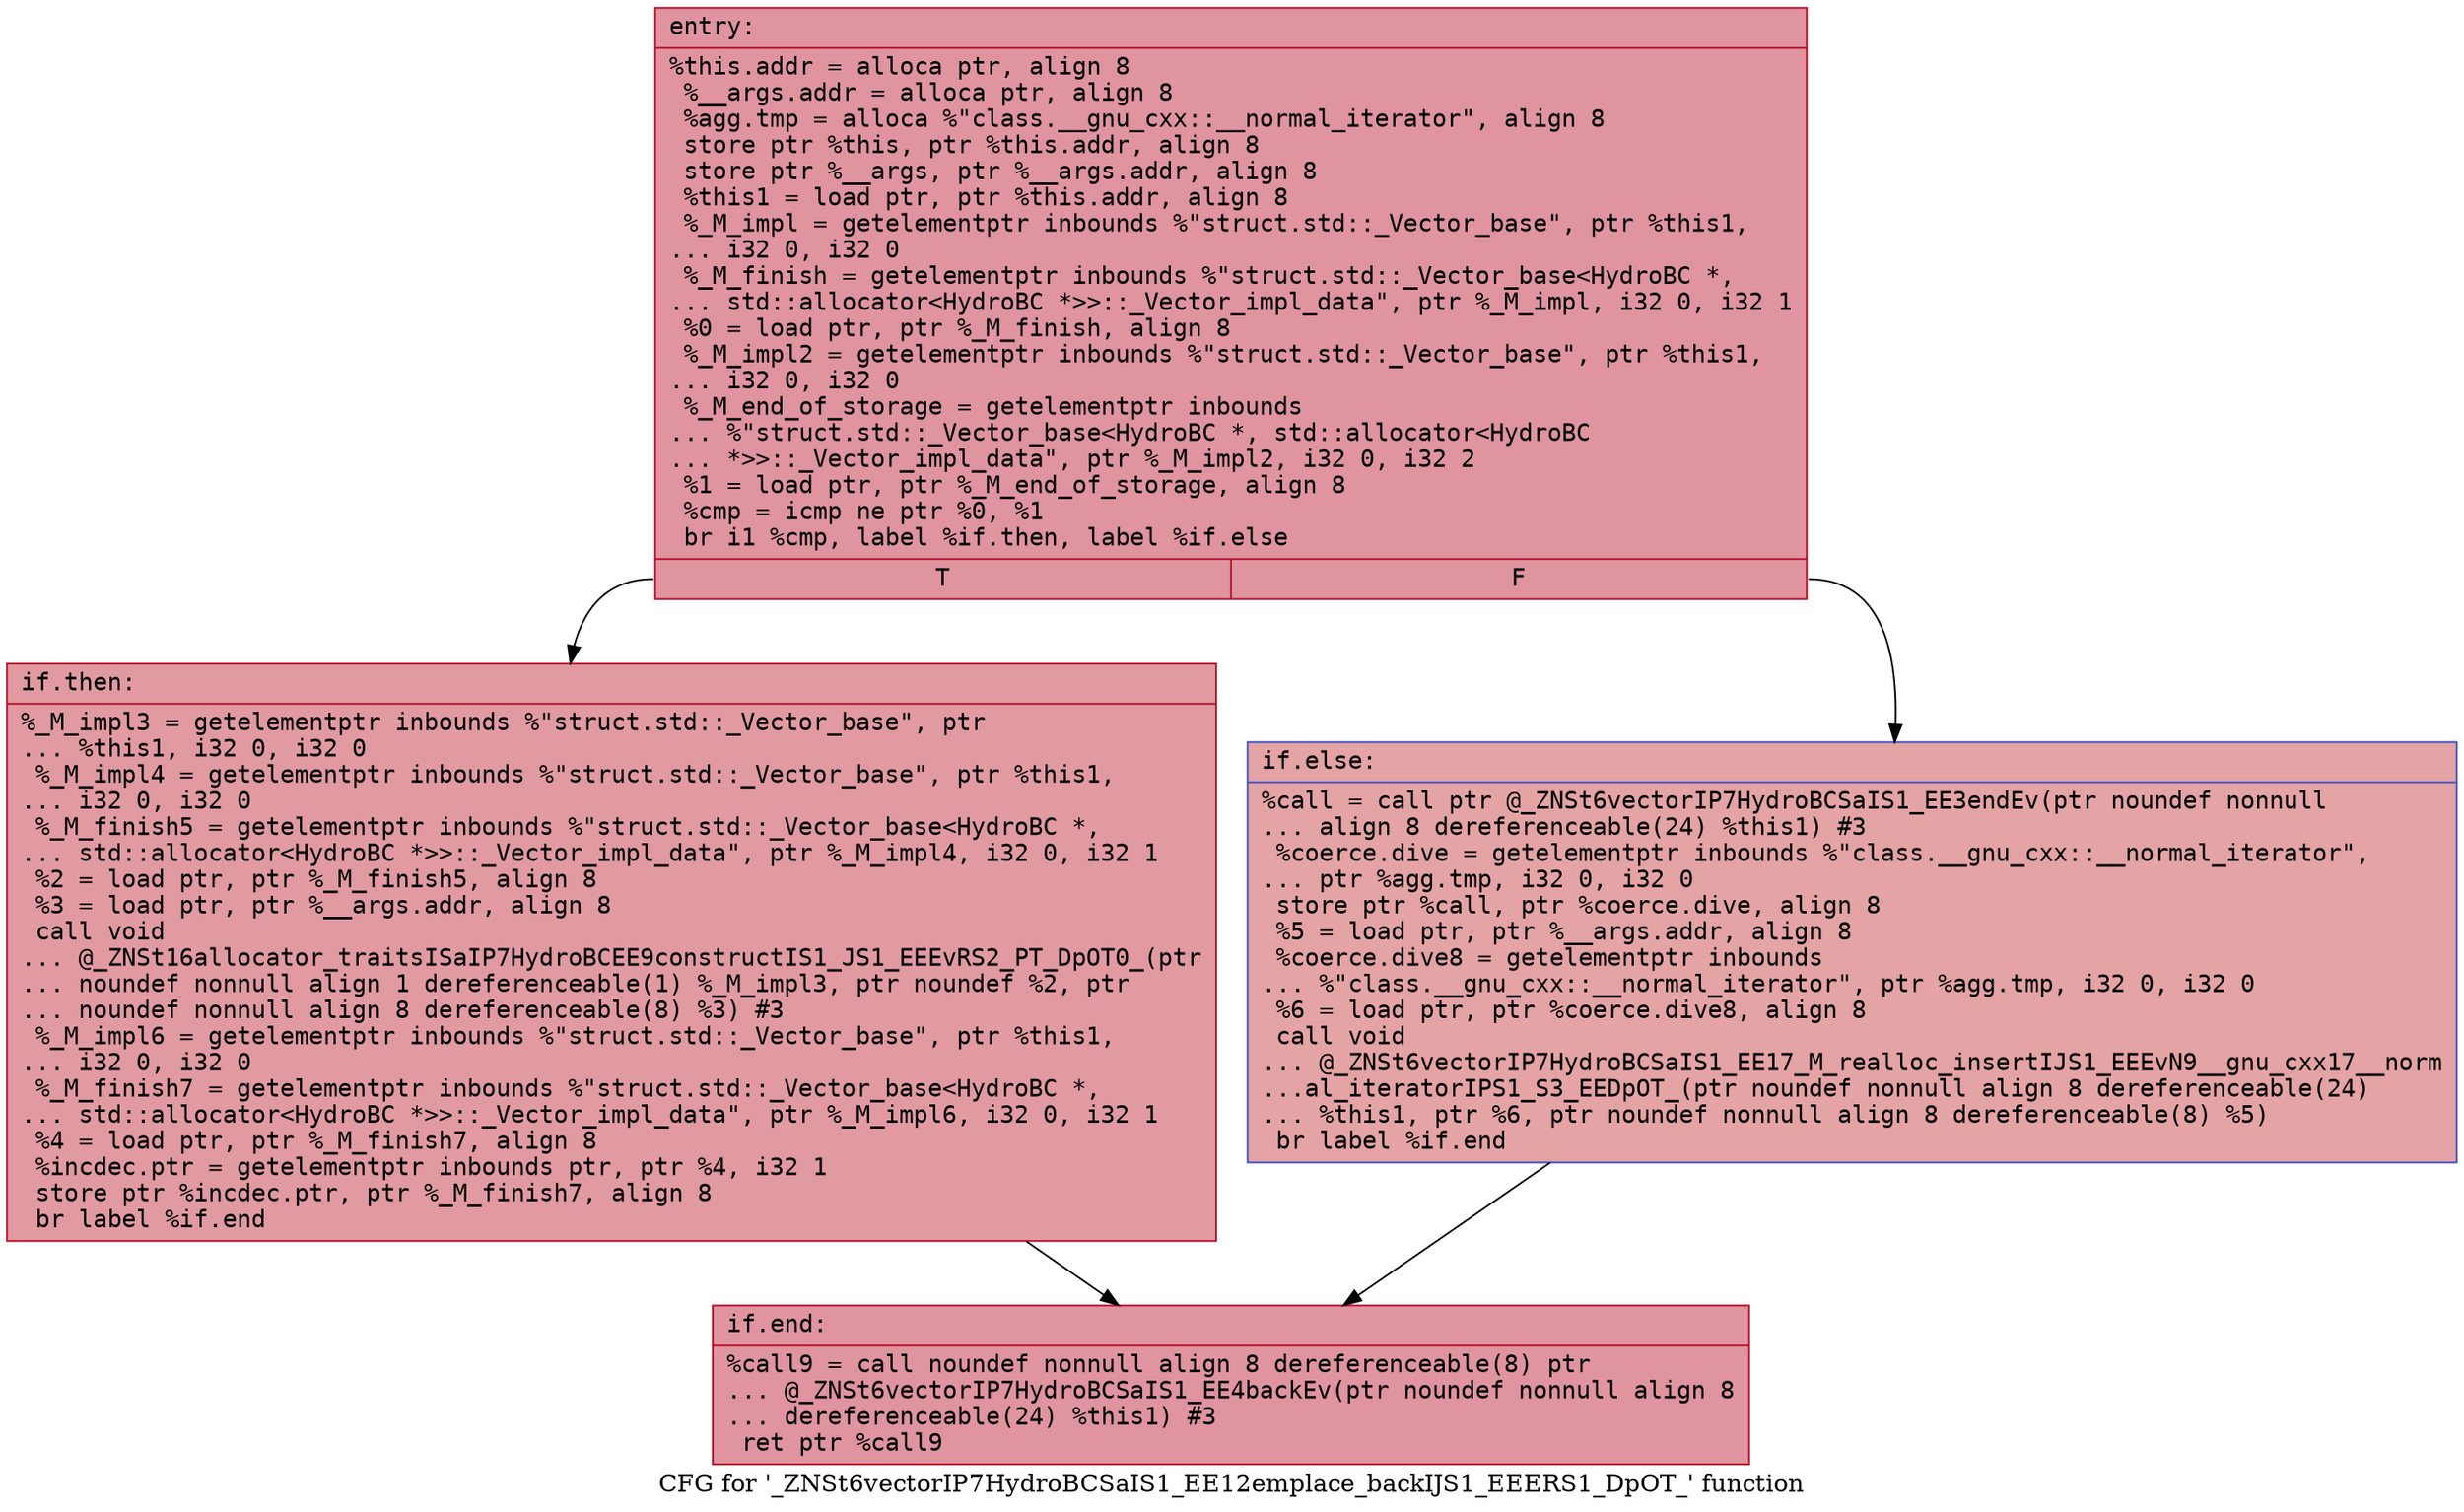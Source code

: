 digraph "CFG for '_ZNSt6vectorIP7HydroBCSaIS1_EE12emplace_backIJS1_EEERS1_DpOT_' function" {
	label="CFG for '_ZNSt6vectorIP7HydroBCSaIS1_EE12emplace_backIJS1_EEERS1_DpOT_' function";

	Node0x561869943810 [shape=record,color="#b70d28ff", style=filled, fillcolor="#b70d2870" fontname="Courier",label="{entry:\l|  %this.addr = alloca ptr, align 8\l  %__args.addr = alloca ptr, align 8\l  %agg.tmp = alloca %\"class.__gnu_cxx::__normal_iterator\", align 8\l  store ptr %this, ptr %this.addr, align 8\l  store ptr %__args, ptr %__args.addr, align 8\l  %this1 = load ptr, ptr %this.addr, align 8\l  %_M_impl = getelementptr inbounds %\"struct.std::_Vector_base\", ptr %this1,\l... i32 0, i32 0\l  %_M_finish = getelementptr inbounds %\"struct.std::_Vector_base\<HydroBC *,\l... std::allocator\<HydroBC *\>\>::_Vector_impl_data\", ptr %_M_impl, i32 0, i32 1\l  %0 = load ptr, ptr %_M_finish, align 8\l  %_M_impl2 = getelementptr inbounds %\"struct.std::_Vector_base\", ptr %this1,\l... i32 0, i32 0\l  %_M_end_of_storage = getelementptr inbounds\l... %\"struct.std::_Vector_base\<HydroBC *, std::allocator\<HydroBC\l... *\>\>::_Vector_impl_data\", ptr %_M_impl2, i32 0, i32 2\l  %1 = load ptr, ptr %_M_end_of_storage, align 8\l  %cmp = icmp ne ptr %0, %1\l  br i1 %cmp, label %if.then, label %if.else\l|{<s0>T|<s1>F}}"];
	Node0x561869943810:s0 -> Node0x561869943880[tooltip="entry -> if.then\nProbability 62.50%" ];
	Node0x561869943810:s1 -> Node0x5618699445e0[tooltip="entry -> if.else\nProbability 37.50%" ];
	Node0x561869943880 [shape=record,color="#b70d28ff", style=filled, fillcolor="#bb1b2c70" fontname="Courier",label="{if.then:\l|  %_M_impl3 = getelementptr inbounds %\"struct.std::_Vector_base\", ptr\l... %this1, i32 0, i32 0\l  %_M_impl4 = getelementptr inbounds %\"struct.std::_Vector_base\", ptr %this1,\l... i32 0, i32 0\l  %_M_finish5 = getelementptr inbounds %\"struct.std::_Vector_base\<HydroBC *,\l... std::allocator\<HydroBC *\>\>::_Vector_impl_data\", ptr %_M_impl4, i32 0, i32 1\l  %2 = load ptr, ptr %_M_finish5, align 8\l  %3 = load ptr, ptr %__args.addr, align 8\l  call void\l... @_ZNSt16allocator_traitsISaIP7HydroBCEE9constructIS1_JS1_EEEvRS2_PT_DpOT0_(ptr\l... noundef nonnull align 1 dereferenceable(1) %_M_impl3, ptr noundef %2, ptr\l... noundef nonnull align 8 dereferenceable(8) %3) #3\l  %_M_impl6 = getelementptr inbounds %\"struct.std::_Vector_base\", ptr %this1,\l... i32 0, i32 0\l  %_M_finish7 = getelementptr inbounds %\"struct.std::_Vector_base\<HydroBC *,\l... std::allocator\<HydroBC *\>\>::_Vector_impl_data\", ptr %_M_impl6, i32 0, i32 1\l  %4 = load ptr, ptr %_M_finish7, align 8\l  %incdec.ptr = getelementptr inbounds ptr, ptr %4, i32 1\l  store ptr %incdec.ptr, ptr %_M_finish7, align 8\l  br label %if.end\l}"];
	Node0x561869943880 -> Node0x561869945000[tooltip="if.then -> if.end\nProbability 100.00%" ];
	Node0x5618699445e0 [shape=record,color="#3d50c3ff", style=filled, fillcolor="#c32e3170" fontname="Courier",label="{if.else:\l|  %call = call ptr @_ZNSt6vectorIP7HydroBCSaIS1_EE3endEv(ptr noundef nonnull\l... align 8 dereferenceable(24) %this1) #3\l  %coerce.dive = getelementptr inbounds %\"class.__gnu_cxx::__normal_iterator\",\l... ptr %agg.tmp, i32 0, i32 0\l  store ptr %call, ptr %coerce.dive, align 8\l  %5 = load ptr, ptr %__args.addr, align 8\l  %coerce.dive8 = getelementptr inbounds\l... %\"class.__gnu_cxx::__normal_iterator\", ptr %agg.tmp, i32 0, i32 0\l  %6 = load ptr, ptr %coerce.dive8, align 8\l  call void\l... @_ZNSt6vectorIP7HydroBCSaIS1_EE17_M_realloc_insertIJS1_EEEvN9__gnu_cxx17__norm\l...al_iteratorIPS1_S3_EEDpOT_(ptr noundef nonnull align 8 dereferenceable(24)\l... %this1, ptr %6, ptr noundef nonnull align 8 dereferenceable(8) %5)\l  br label %if.end\l}"];
	Node0x5618699445e0 -> Node0x561869945000[tooltip="if.else -> if.end\nProbability 100.00%" ];
	Node0x561869945000 [shape=record,color="#b70d28ff", style=filled, fillcolor="#b70d2870" fontname="Courier",label="{if.end:\l|  %call9 = call noundef nonnull align 8 dereferenceable(8) ptr\l... @_ZNSt6vectorIP7HydroBCSaIS1_EE4backEv(ptr noundef nonnull align 8\l... dereferenceable(24) %this1) #3\l  ret ptr %call9\l}"];
}
